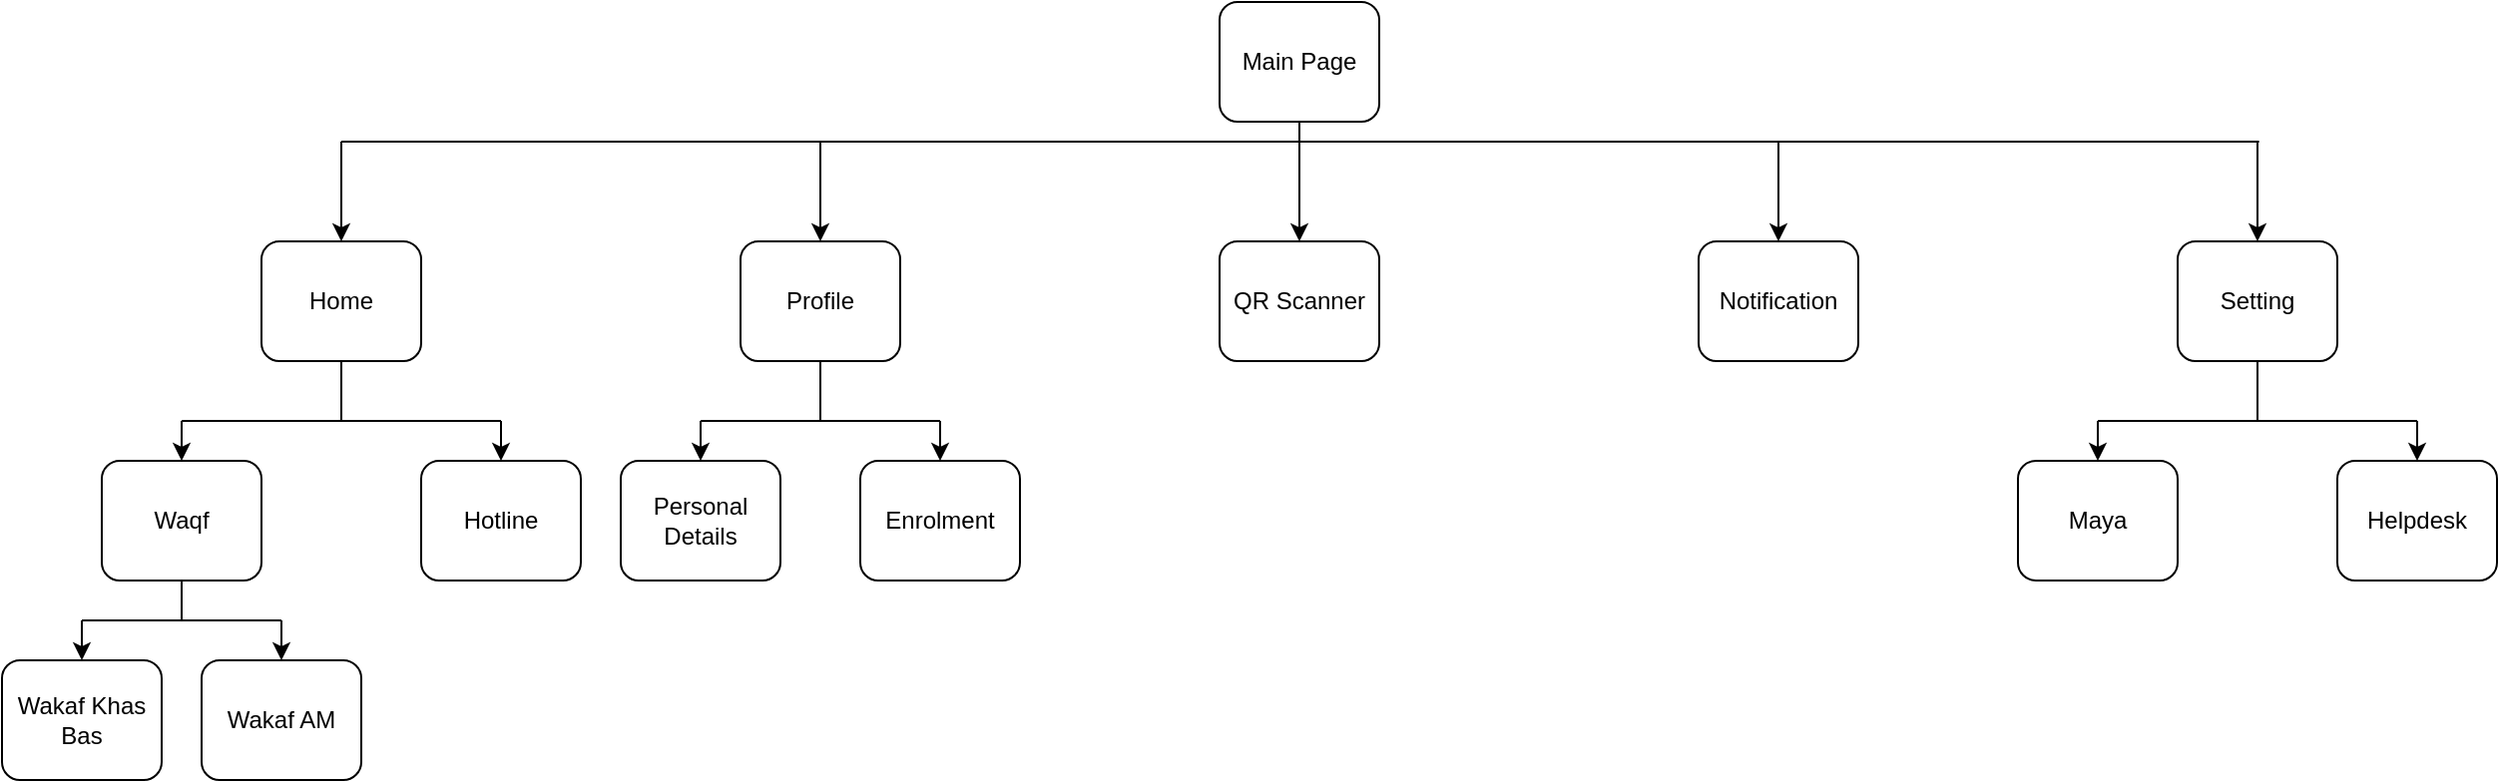 <mxfile version="24.8.4">
  <diagram name="Page-1" id="IrfkT4V3paVpsXEx0FWz">
    <mxGraphModel dx="2350" dy="746" grid="1" gridSize="10" guides="1" tooltips="1" connect="1" arrows="1" fold="1" page="1" pageScale="1" pageWidth="850" pageHeight="1100" math="0" shadow="0">
      <root>
        <mxCell id="0" />
        <mxCell id="1" parent="0" />
        <mxCell id="anAa8ZIDMDepwRcN-BKz-1" value="Home" style="rounded=1;whiteSpace=wrap;html=1;" vertex="1" parent="1">
          <mxGeometry x="-80" y="170" width="80" height="60" as="geometry" />
        </mxCell>
        <mxCell id="anAa8ZIDMDepwRcN-BKz-2" value="QR Scanner" style="rounded=1;whiteSpace=wrap;html=1;" vertex="1" parent="1">
          <mxGeometry x="400" y="170" width="80" height="60" as="geometry" />
        </mxCell>
        <mxCell id="anAa8ZIDMDepwRcN-BKz-15" value="" style="edgeStyle=orthogonalEdgeStyle;rounded=0;orthogonalLoop=1;jettySize=auto;html=1;" edge="1" parent="1" source="anAa8ZIDMDepwRcN-BKz-3" target="anAa8ZIDMDepwRcN-BKz-2">
          <mxGeometry relative="1" as="geometry" />
        </mxCell>
        <mxCell id="anAa8ZIDMDepwRcN-BKz-3" value="Main Page" style="rounded=1;whiteSpace=wrap;html=1;" vertex="1" parent="1">
          <mxGeometry x="400" y="50" width="80" height="60" as="geometry" />
        </mxCell>
        <mxCell id="anAa8ZIDMDepwRcN-BKz-4" value="Profile" style="rounded=1;whiteSpace=wrap;html=1;" vertex="1" parent="1">
          <mxGeometry x="160" y="170" width="80" height="60" as="geometry" />
        </mxCell>
        <mxCell id="anAa8ZIDMDepwRcN-BKz-5" value="Notification" style="rounded=1;whiteSpace=wrap;html=1;" vertex="1" parent="1">
          <mxGeometry x="640" y="170" width="80" height="60" as="geometry" />
        </mxCell>
        <mxCell id="anAa8ZIDMDepwRcN-BKz-6" value="Setting" style="rounded=1;whiteSpace=wrap;html=1;" vertex="1" parent="1">
          <mxGeometry x="880" y="170" width="80" height="60" as="geometry" />
        </mxCell>
        <mxCell id="anAa8ZIDMDepwRcN-BKz-7" value="Hotline" style="rounded=1;whiteSpace=wrap;html=1;" vertex="1" parent="1">
          <mxGeometry y="280" width="80" height="60" as="geometry" />
        </mxCell>
        <mxCell id="anAa8ZIDMDepwRcN-BKz-8" value="Waqf" style="rounded=1;whiteSpace=wrap;html=1;" vertex="1" parent="1">
          <mxGeometry x="-160" y="280" width="80" height="60" as="geometry" />
        </mxCell>
        <mxCell id="anAa8ZIDMDepwRcN-BKz-9" value="Wakaf AM" style="rounded=1;whiteSpace=wrap;html=1;" vertex="1" parent="1">
          <mxGeometry x="-110" y="380" width="80" height="60" as="geometry" />
        </mxCell>
        <mxCell id="anAa8ZIDMDepwRcN-BKz-10" value="Wakaf Khas Bas" style="rounded=1;whiteSpace=wrap;html=1;" vertex="1" parent="1">
          <mxGeometry x="-210" y="380" width="80" height="60" as="geometry" />
        </mxCell>
        <mxCell id="anAa8ZIDMDepwRcN-BKz-11" value="Personal Details" style="rounded=1;whiteSpace=wrap;html=1;" vertex="1" parent="1">
          <mxGeometry x="100" y="280" width="80" height="60" as="geometry" />
        </mxCell>
        <mxCell id="anAa8ZIDMDepwRcN-BKz-12" value="Enrolment" style="rounded=1;whiteSpace=wrap;html=1;" vertex="1" parent="1">
          <mxGeometry x="220" y="280" width="80" height="60" as="geometry" />
        </mxCell>
        <mxCell id="anAa8ZIDMDepwRcN-BKz-13" value="Maya" style="rounded=1;whiteSpace=wrap;html=1;" vertex="1" parent="1">
          <mxGeometry x="800" y="280" width="80" height="60" as="geometry" />
        </mxCell>
        <mxCell id="anAa8ZIDMDepwRcN-BKz-14" value="Helpdesk" style="rounded=1;whiteSpace=wrap;html=1;" vertex="1" parent="1">
          <mxGeometry x="960" y="280" width="80" height="60" as="geometry" />
        </mxCell>
        <mxCell id="anAa8ZIDMDepwRcN-BKz-16" value="" style="endArrow=none;html=1;rounded=0;" edge="1" parent="1">
          <mxGeometry width="50" height="50" relative="1" as="geometry">
            <mxPoint x="-40" y="120" as="sourcePoint" />
            <mxPoint x="920.8" y="120" as="targetPoint" />
          </mxGeometry>
        </mxCell>
        <mxCell id="anAa8ZIDMDepwRcN-BKz-17" value="" style="endArrow=classic;html=1;rounded=0;entryX=0.5;entryY=0;entryDx=0;entryDy=0;" edge="1" parent="1" target="anAa8ZIDMDepwRcN-BKz-1">
          <mxGeometry width="50" height="50" relative="1" as="geometry">
            <mxPoint x="-40" y="120" as="sourcePoint" />
            <mxPoint x="-140" y="120" as="targetPoint" />
          </mxGeometry>
        </mxCell>
        <mxCell id="anAa8ZIDMDepwRcN-BKz-18" value="" style="endArrow=classic;html=1;rounded=0;entryX=0.5;entryY=0;entryDx=0;entryDy=0;" edge="1" parent="1" target="anAa8ZIDMDepwRcN-BKz-4">
          <mxGeometry width="50" height="50" relative="1" as="geometry">
            <mxPoint x="200" y="120" as="sourcePoint" />
            <mxPoint x="140" y="180" as="targetPoint" />
          </mxGeometry>
        </mxCell>
        <mxCell id="anAa8ZIDMDepwRcN-BKz-19" value="" style="endArrow=classic;html=1;rounded=0;" edge="1" parent="1" target="anAa8ZIDMDepwRcN-BKz-5">
          <mxGeometry width="50" height="50" relative="1" as="geometry">
            <mxPoint x="680" y="120" as="sourcePoint" />
            <mxPoint x="610" y="250" as="targetPoint" />
          </mxGeometry>
        </mxCell>
        <mxCell id="anAa8ZIDMDepwRcN-BKz-20" value="" style="endArrow=classic;html=1;rounded=0;" edge="1" parent="1" target="anAa8ZIDMDepwRcN-BKz-6">
          <mxGeometry width="50" height="50" relative="1" as="geometry">
            <mxPoint x="920" y="120" as="sourcePoint" />
            <mxPoint x="990" y="90" as="targetPoint" />
          </mxGeometry>
        </mxCell>
        <mxCell id="anAa8ZIDMDepwRcN-BKz-21" value="" style="endArrow=none;html=1;rounded=0;" edge="1" parent="1">
          <mxGeometry width="50" height="50" relative="1" as="geometry">
            <mxPoint x="-120" y="260" as="sourcePoint" />
            <mxPoint x="40" y="260" as="targetPoint" />
          </mxGeometry>
        </mxCell>
        <mxCell id="anAa8ZIDMDepwRcN-BKz-22" value="" style="endArrow=classic;html=1;rounded=0;" edge="1" parent="1" target="anAa8ZIDMDepwRcN-BKz-8">
          <mxGeometry width="50" height="50" relative="1" as="geometry">
            <mxPoint x="-120" y="260" as="sourcePoint" />
            <mxPoint x="-230" y="190" as="targetPoint" />
          </mxGeometry>
        </mxCell>
        <mxCell id="anAa8ZIDMDepwRcN-BKz-23" value="" style="endArrow=classic;html=1;rounded=0;" edge="1" parent="1" target="anAa8ZIDMDepwRcN-BKz-7">
          <mxGeometry width="50" height="50" relative="1" as="geometry">
            <mxPoint x="40" y="260" as="sourcePoint" />
            <mxPoint x="-40" y="310" as="targetPoint" />
          </mxGeometry>
        </mxCell>
        <mxCell id="anAa8ZIDMDepwRcN-BKz-24" value="" style="endArrow=none;html=1;rounded=0;exitX=0.5;exitY=1;exitDx=0;exitDy=0;" edge="1" parent="1" source="anAa8ZIDMDepwRcN-BKz-1">
          <mxGeometry width="50" height="50" relative="1" as="geometry">
            <mxPoint x="-200" y="210" as="sourcePoint" />
            <mxPoint x="-40" y="260" as="targetPoint" />
          </mxGeometry>
        </mxCell>
        <mxCell id="anAa8ZIDMDepwRcN-BKz-25" value="" style="endArrow=none;html=1;rounded=0;" edge="1" parent="1">
          <mxGeometry width="50" height="50" relative="1" as="geometry">
            <mxPoint x="-170" y="360" as="sourcePoint" />
            <mxPoint x="-70" y="360" as="targetPoint" />
          </mxGeometry>
        </mxCell>
        <mxCell id="anAa8ZIDMDepwRcN-BKz-26" value="" style="endArrow=none;html=1;rounded=0;exitX=0.5;exitY=1;exitDx=0;exitDy=0;" edge="1" parent="1" source="anAa8ZIDMDepwRcN-BKz-8">
          <mxGeometry width="50" height="50" relative="1" as="geometry">
            <mxPoint x="-330" y="350" as="sourcePoint" />
            <mxPoint x="-120" y="360" as="targetPoint" />
          </mxGeometry>
        </mxCell>
        <mxCell id="anAa8ZIDMDepwRcN-BKz-27" value="" style="endArrow=classic;html=1;rounded=0;entryX=0.5;entryY=0;entryDx=0;entryDy=0;" edge="1" parent="1" target="anAa8ZIDMDepwRcN-BKz-10">
          <mxGeometry width="50" height="50" relative="1" as="geometry">
            <mxPoint x="-170" y="360" as="sourcePoint" />
            <mxPoint x="-170" y="310" as="targetPoint" />
          </mxGeometry>
        </mxCell>
        <mxCell id="anAa8ZIDMDepwRcN-BKz-28" value="" style="endArrow=classic;html=1;rounded=0;" edge="1" parent="1" target="anAa8ZIDMDepwRcN-BKz-9">
          <mxGeometry width="50" height="50" relative="1" as="geometry">
            <mxPoint x="-70" y="360" as="sourcePoint" />
            <mxPoint x="130" y="360" as="targetPoint" />
          </mxGeometry>
        </mxCell>
        <mxCell id="anAa8ZIDMDepwRcN-BKz-29" value="" style="endArrow=none;html=1;rounded=0;" edge="1" parent="1">
          <mxGeometry width="50" height="50" relative="1" as="geometry">
            <mxPoint x="140" y="260" as="sourcePoint" />
            <mxPoint x="260" y="260" as="targetPoint" />
          </mxGeometry>
        </mxCell>
        <mxCell id="anAa8ZIDMDepwRcN-BKz-30" value="" style="endArrow=classic;html=1;rounded=0;" edge="1" parent="1" target="anAa8ZIDMDepwRcN-BKz-11">
          <mxGeometry width="50" height="50" relative="1" as="geometry">
            <mxPoint x="140" y="260" as="sourcePoint" />
            <mxPoint x="260" y="380" as="targetPoint" />
          </mxGeometry>
        </mxCell>
        <mxCell id="anAa8ZIDMDepwRcN-BKz-31" value="" style="endArrow=classic;html=1;rounded=0;" edge="1" parent="1" target="anAa8ZIDMDepwRcN-BKz-12">
          <mxGeometry width="50" height="50" relative="1" as="geometry">
            <mxPoint x="260" y="260" as="sourcePoint" />
            <mxPoint x="220" y="400" as="targetPoint" />
          </mxGeometry>
        </mxCell>
        <mxCell id="anAa8ZIDMDepwRcN-BKz-32" value="" style="endArrow=none;html=1;rounded=0;entryX=0.5;entryY=1;entryDx=0;entryDy=0;" edge="1" parent="1" target="anAa8ZIDMDepwRcN-BKz-4">
          <mxGeometry width="50" height="50" relative="1" as="geometry">
            <mxPoint x="200" y="260" as="sourcePoint" />
            <mxPoint x="240" y="370" as="targetPoint" />
          </mxGeometry>
        </mxCell>
        <mxCell id="anAa8ZIDMDepwRcN-BKz-33" value="" style="endArrow=classic;html=1;rounded=0;entryX=0.5;entryY=0;entryDx=0;entryDy=0;" edge="1" parent="1" target="anAa8ZIDMDepwRcN-BKz-13">
          <mxGeometry width="50" height="50" relative="1" as="geometry">
            <mxPoint x="840" y="260" as="sourcePoint" />
            <mxPoint x="810" y="250" as="targetPoint" />
          </mxGeometry>
        </mxCell>
        <mxCell id="anAa8ZIDMDepwRcN-BKz-34" value="" style="endArrow=none;html=1;rounded=0;" edge="1" parent="1">
          <mxGeometry width="50" height="50" relative="1" as="geometry">
            <mxPoint x="840" y="260" as="sourcePoint" />
            <mxPoint x="1000" y="260" as="targetPoint" />
          </mxGeometry>
        </mxCell>
        <mxCell id="anAa8ZIDMDepwRcN-BKz-35" value="" style="endArrow=classic;html=1;rounded=0;" edge="1" parent="1" target="anAa8ZIDMDepwRcN-BKz-14">
          <mxGeometry width="50" height="50" relative="1" as="geometry">
            <mxPoint x="1000" y="260" as="sourcePoint" />
            <mxPoint x="890" y="370" as="targetPoint" />
          </mxGeometry>
        </mxCell>
        <mxCell id="anAa8ZIDMDepwRcN-BKz-36" value="" style="endArrow=none;html=1;rounded=0;entryX=0.5;entryY=1;entryDx=0;entryDy=0;" edge="1" parent="1" target="anAa8ZIDMDepwRcN-BKz-6">
          <mxGeometry width="50" height="50" relative="1" as="geometry">
            <mxPoint x="920" y="260" as="sourcePoint" />
            <mxPoint x="910" y="360" as="targetPoint" />
          </mxGeometry>
        </mxCell>
      </root>
    </mxGraphModel>
  </diagram>
</mxfile>

